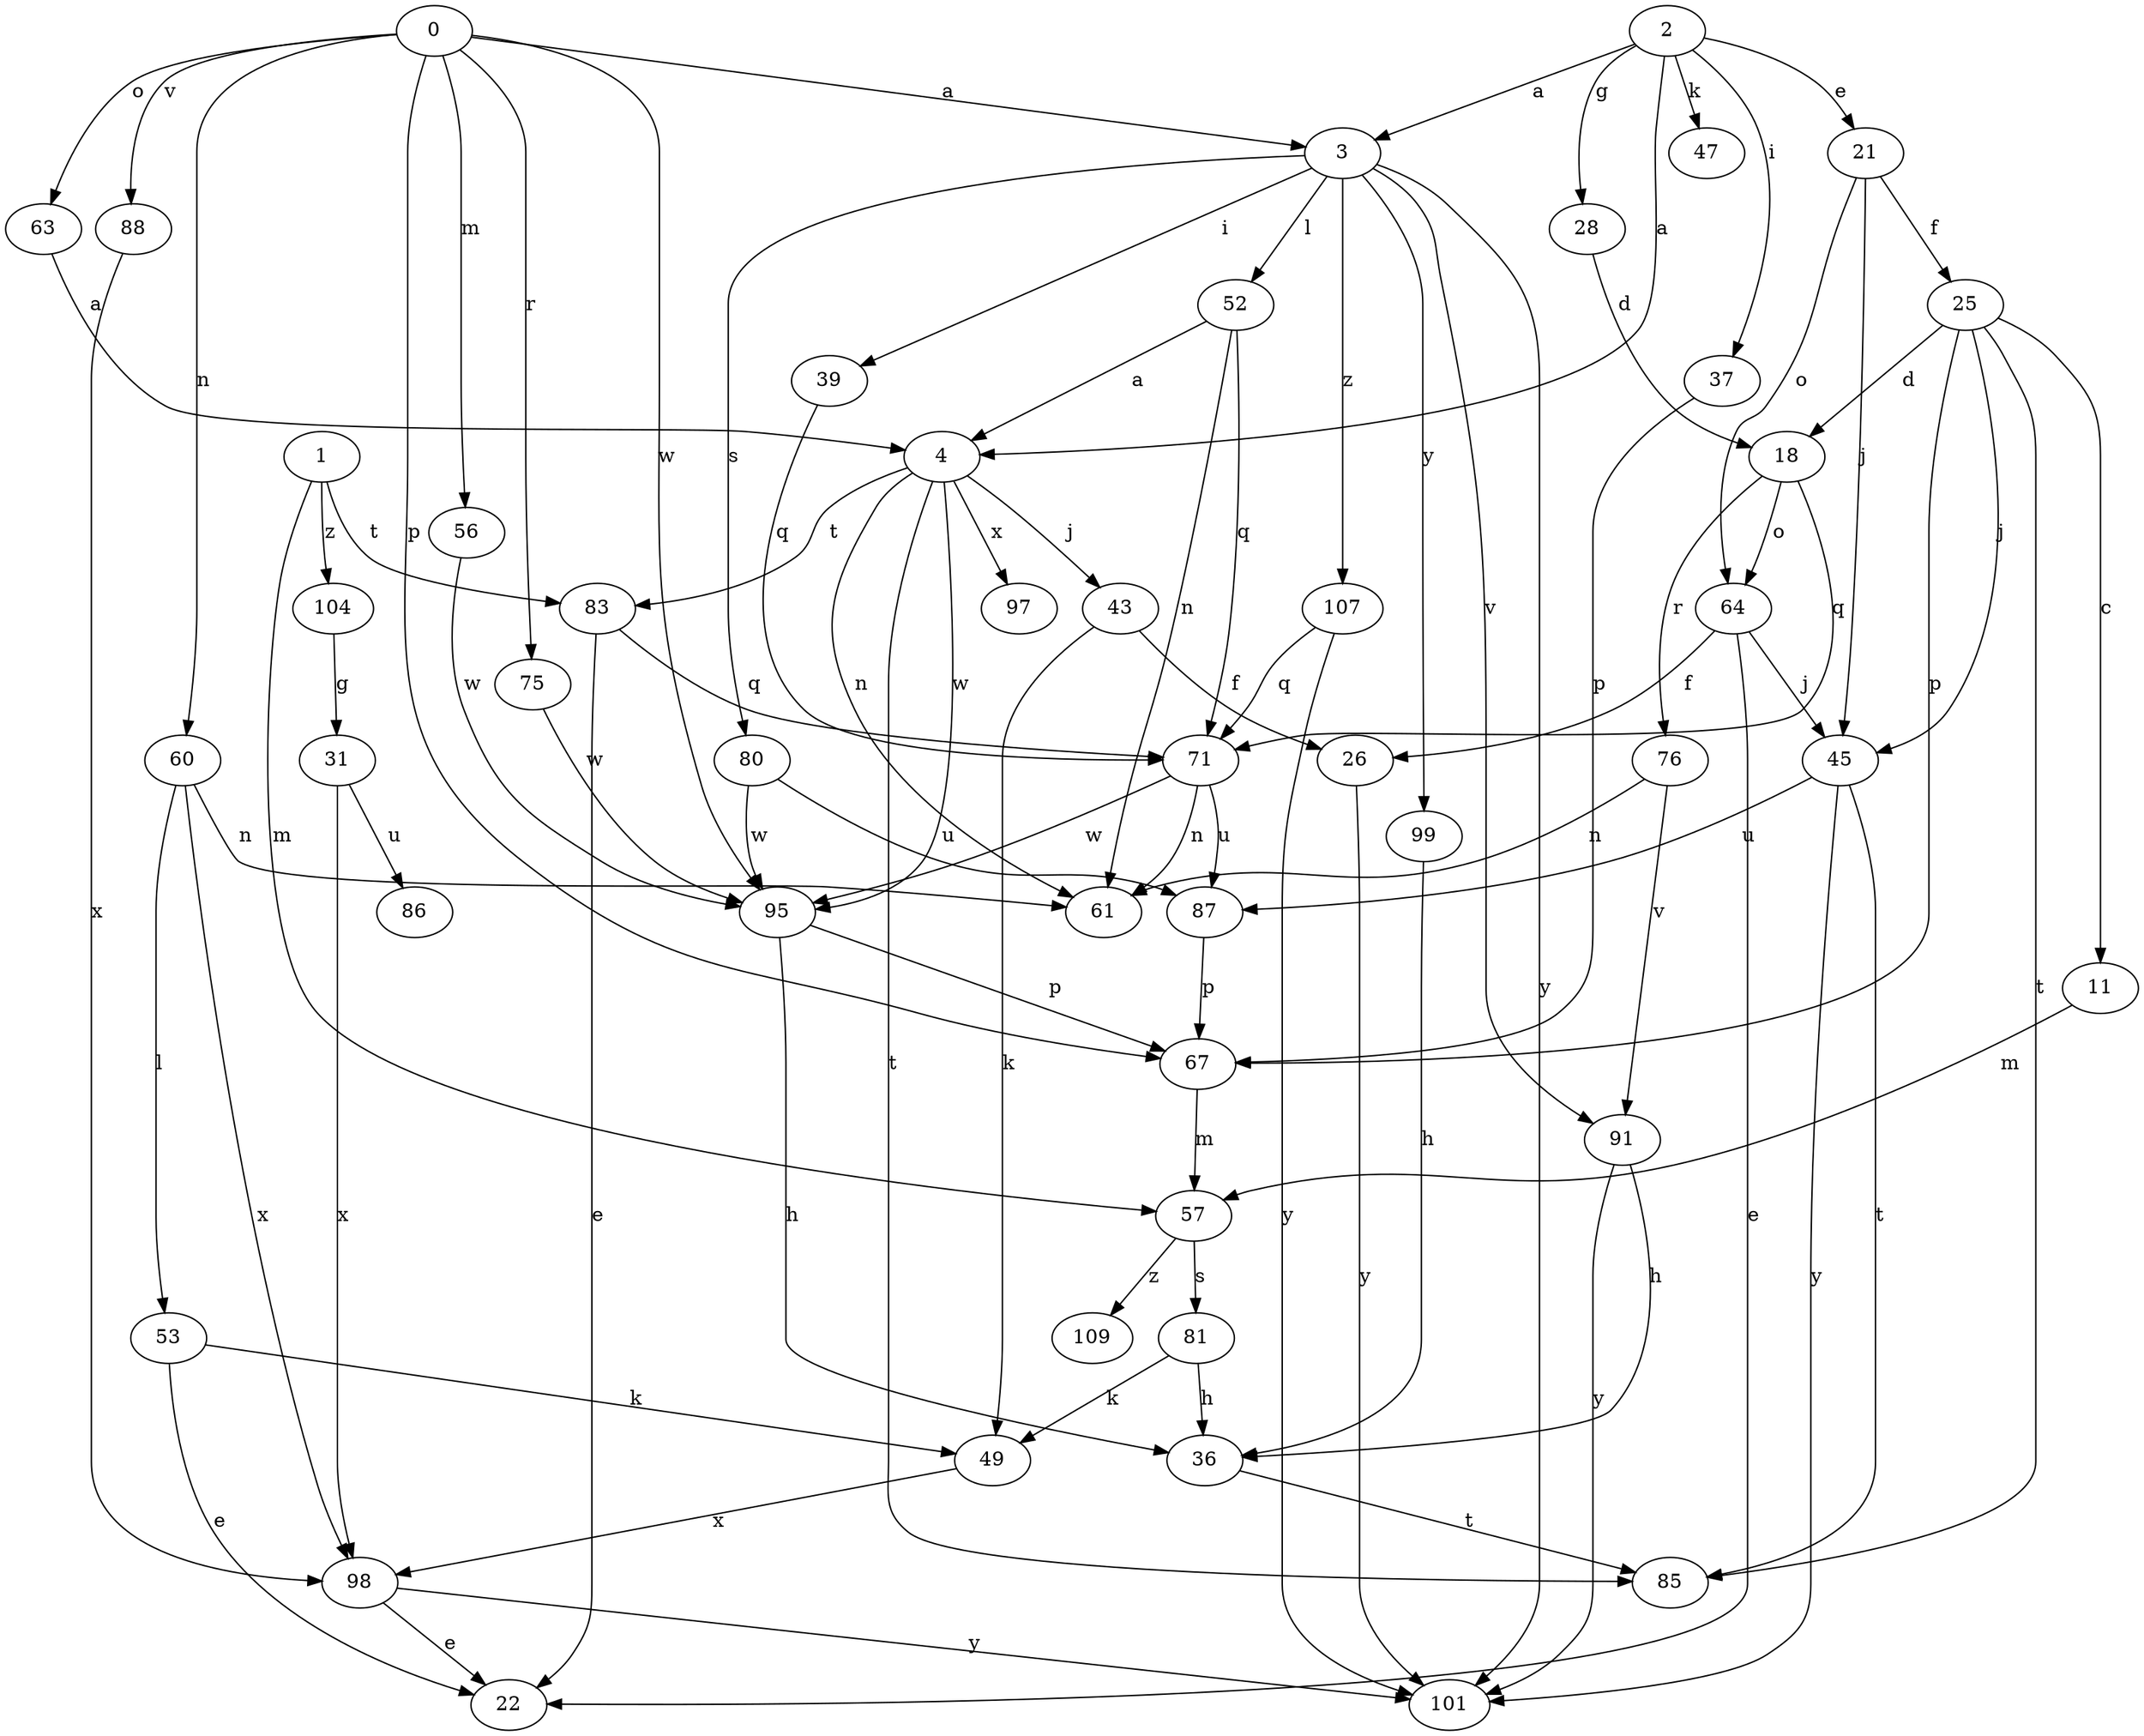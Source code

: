 strict digraph  {
0;
1;
2;
3;
4;
11;
18;
21;
22;
25;
26;
28;
31;
36;
37;
39;
43;
45;
47;
49;
52;
53;
56;
57;
60;
61;
63;
64;
67;
71;
75;
76;
80;
81;
83;
85;
86;
87;
88;
91;
95;
97;
98;
99;
101;
104;
107;
109;
0 -> 3  [label=a];
0 -> 56  [label=m];
0 -> 60  [label=n];
0 -> 63  [label=o];
0 -> 67  [label=p];
0 -> 75  [label=r];
0 -> 88  [label=v];
0 -> 95  [label=w];
1 -> 57  [label=m];
1 -> 83  [label=t];
1 -> 104  [label=z];
2 -> 3  [label=a];
2 -> 4  [label=a];
2 -> 21  [label=e];
2 -> 28  [label=g];
2 -> 37  [label=i];
2 -> 47  [label=k];
3 -> 39  [label=i];
3 -> 52  [label=l];
3 -> 80  [label=s];
3 -> 91  [label=v];
3 -> 99  [label=y];
3 -> 101  [label=y];
3 -> 107  [label=z];
4 -> 43  [label=j];
4 -> 61  [label=n];
4 -> 83  [label=t];
4 -> 85  [label=t];
4 -> 95  [label=w];
4 -> 97  [label=x];
11 -> 57  [label=m];
18 -> 64  [label=o];
18 -> 71  [label=q];
18 -> 76  [label=r];
21 -> 25  [label=f];
21 -> 45  [label=j];
21 -> 64  [label=o];
25 -> 11  [label=c];
25 -> 18  [label=d];
25 -> 45  [label=j];
25 -> 67  [label=p];
25 -> 85  [label=t];
26 -> 101  [label=y];
28 -> 18  [label=d];
31 -> 86  [label=u];
31 -> 98  [label=x];
36 -> 85  [label=t];
37 -> 67  [label=p];
39 -> 71  [label=q];
43 -> 26  [label=f];
43 -> 49  [label=k];
45 -> 85  [label=t];
45 -> 87  [label=u];
45 -> 101  [label=y];
49 -> 98  [label=x];
52 -> 4  [label=a];
52 -> 61  [label=n];
52 -> 71  [label=q];
53 -> 22  [label=e];
53 -> 49  [label=k];
56 -> 95  [label=w];
57 -> 81  [label=s];
57 -> 109  [label=z];
60 -> 53  [label=l];
60 -> 61  [label=n];
60 -> 98  [label=x];
63 -> 4  [label=a];
64 -> 22  [label=e];
64 -> 26  [label=f];
64 -> 45  [label=j];
67 -> 57  [label=m];
71 -> 61  [label=n];
71 -> 87  [label=u];
71 -> 95  [label=w];
75 -> 95  [label=w];
76 -> 61  [label=n];
76 -> 91  [label=v];
80 -> 87  [label=u];
80 -> 95  [label=w];
81 -> 36  [label=h];
81 -> 49  [label=k];
83 -> 22  [label=e];
83 -> 71  [label=q];
87 -> 67  [label=p];
88 -> 98  [label=x];
91 -> 36  [label=h];
91 -> 101  [label=y];
95 -> 36  [label=h];
95 -> 67  [label=p];
98 -> 22  [label=e];
98 -> 101  [label=y];
99 -> 36  [label=h];
104 -> 31  [label=g];
107 -> 71  [label=q];
107 -> 101  [label=y];
}
